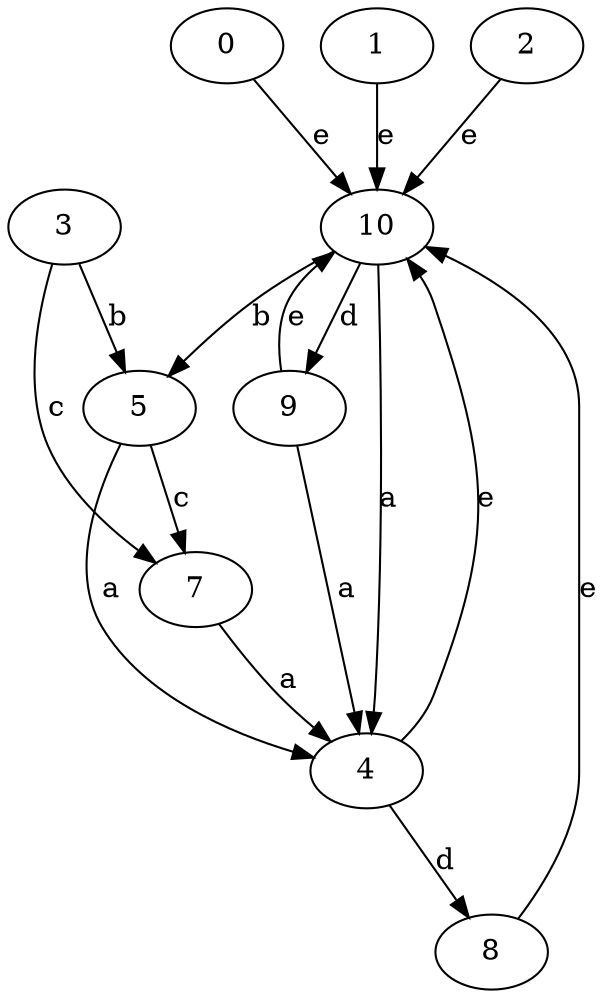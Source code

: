 strict digraph  {
0;
3;
4;
5;
1;
7;
8;
2;
9;
10;
0 -> 10  [label=e];
3 -> 5  [label=b];
3 -> 7  [label=c];
4 -> 8  [label=d];
4 -> 10  [label=e];
5 -> 4  [label=a];
5 -> 7  [label=c];
1 -> 10  [label=e];
7 -> 4  [label=a];
8 -> 10  [label=e];
2 -> 10  [label=e];
9 -> 4  [label=a];
9 -> 10  [label=e];
10 -> 4  [label=a];
10 -> 5  [label=b];
10 -> 9  [label=d];
}
